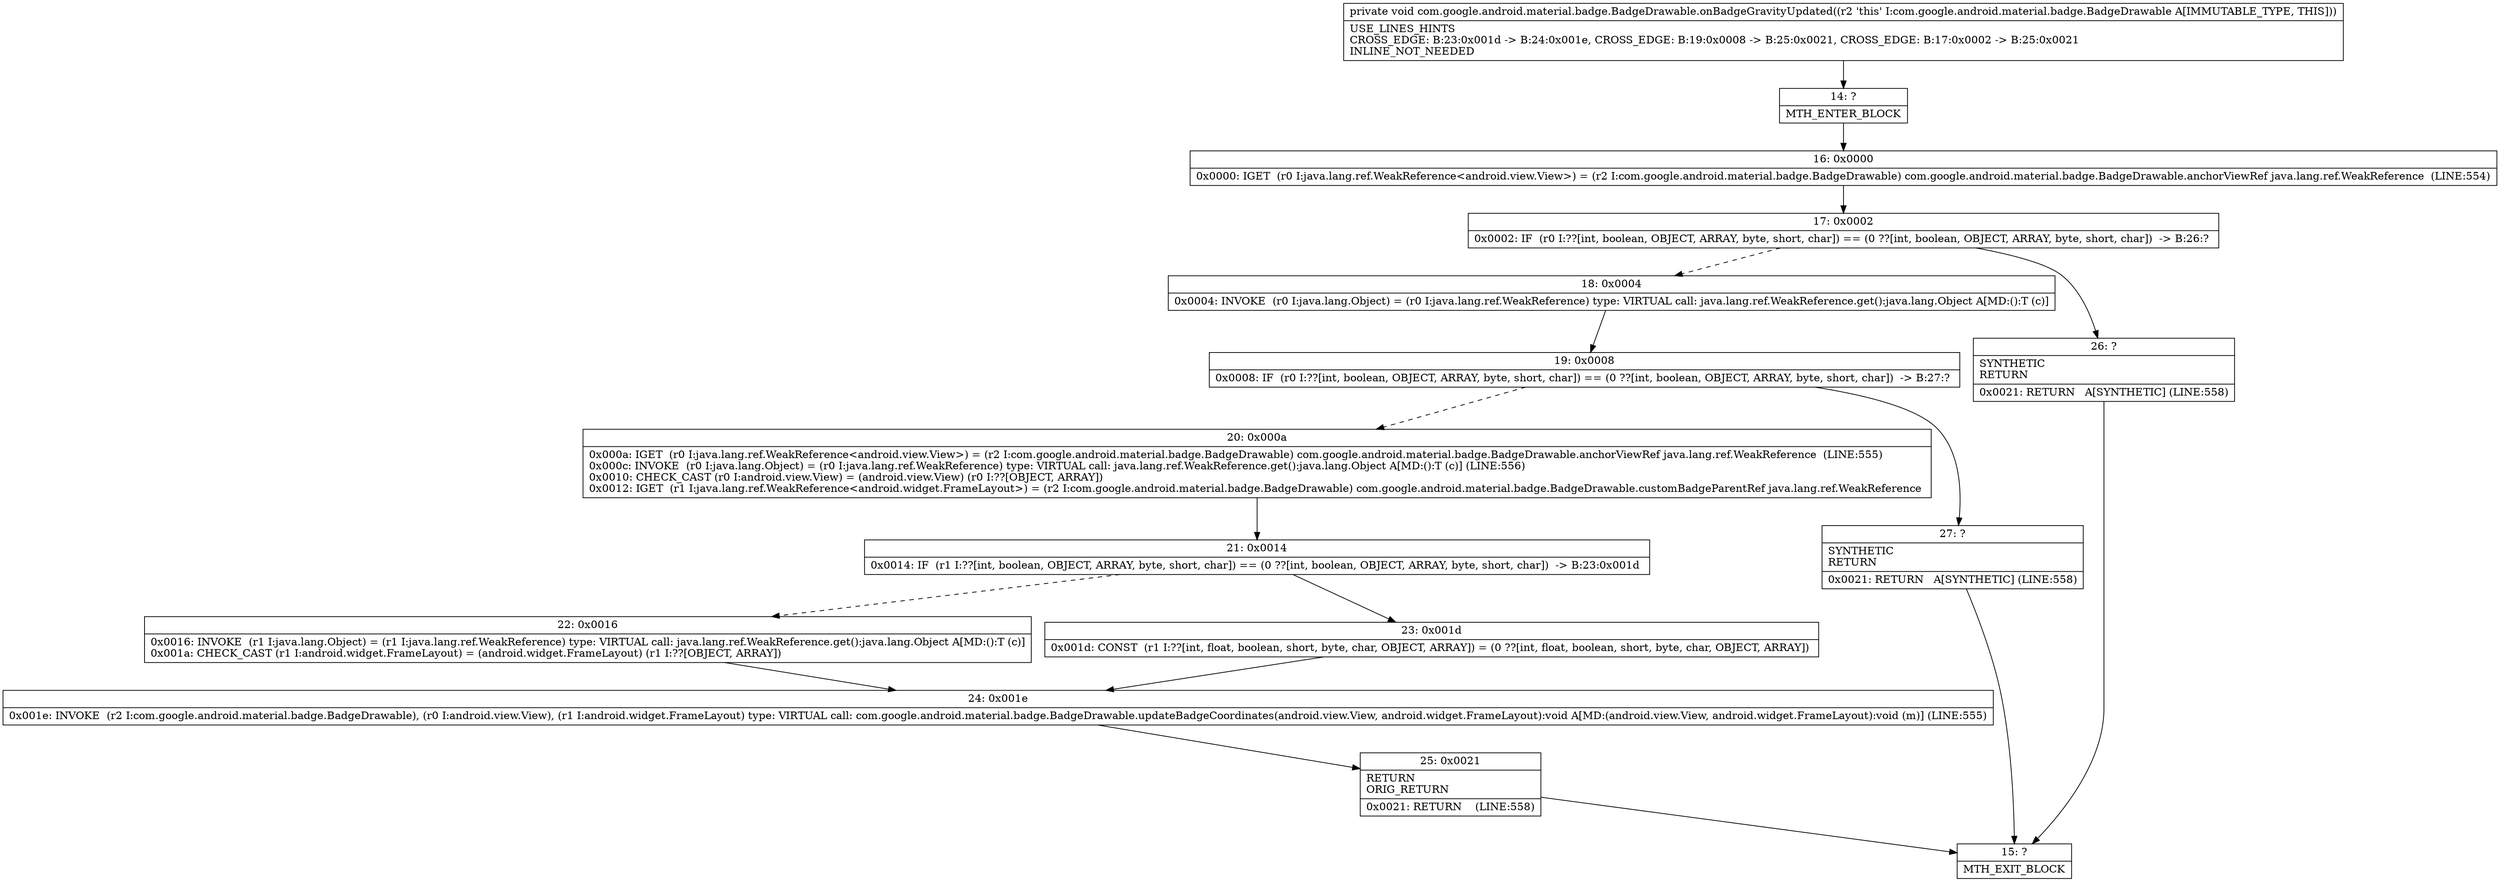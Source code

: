 digraph "CFG forcom.google.android.material.badge.BadgeDrawable.onBadgeGravityUpdated()V" {
Node_14 [shape=record,label="{14\:\ ?|MTH_ENTER_BLOCK\l}"];
Node_16 [shape=record,label="{16\:\ 0x0000|0x0000: IGET  (r0 I:java.lang.ref.WeakReference\<android.view.View\>) = (r2 I:com.google.android.material.badge.BadgeDrawable) com.google.android.material.badge.BadgeDrawable.anchorViewRef java.lang.ref.WeakReference  (LINE:554)\l}"];
Node_17 [shape=record,label="{17\:\ 0x0002|0x0002: IF  (r0 I:??[int, boolean, OBJECT, ARRAY, byte, short, char]) == (0 ??[int, boolean, OBJECT, ARRAY, byte, short, char])  \-\> B:26:? \l}"];
Node_18 [shape=record,label="{18\:\ 0x0004|0x0004: INVOKE  (r0 I:java.lang.Object) = (r0 I:java.lang.ref.WeakReference) type: VIRTUAL call: java.lang.ref.WeakReference.get():java.lang.Object A[MD:():T (c)]\l}"];
Node_19 [shape=record,label="{19\:\ 0x0008|0x0008: IF  (r0 I:??[int, boolean, OBJECT, ARRAY, byte, short, char]) == (0 ??[int, boolean, OBJECT, ARRAY, byte, short, char])  \-\> B:27:? \l}"];
Node_20 [shape=record,label="{20\:\ 0x000a|0x000a: IGET  (r0 I:java.lang.ref.WeakReference\<android.view.View\>) = (r2 I:com.google.android.material.badge.BadgeDrawable) com.google.android.material.badge.BadgeDrawable.anchorViewRef java.lang.ref.WeakReference  (LINE:555)\l0x000c: INVOKE  (r0 I:java.lang.Object) = (r0 I:java.lang.ref.WeakReference) type: VIRTUAL call: java.lang.ref.WeakReference.get():java.lang.Object A[MD:():T (c)] (LINE:556)\l0x0010: CHECK_CAST (r0 I:android.view.View) = (android.view.View) (r0 I:??[OBJECT, ARRAY]) \l0x0012: IGET  (r1 I:java.lang.ref.WeakReference\<android.widget.FrameLayout\>) = (r2 I:com.google.android.material.badge.BadgeDrawable) com.google.android.material.badge.BadgeDrawable.customBadgeParentRef java.lang.ref.WeakReference \l}"];
Node_21 [shape=record,label="{21\:\ 0x0014|0x0014: IF  (r1 I:??[int, boolean, OBJECT, ARRAY, byte, short, char]) == (0 ??[int, boolean, OBJECT, ARRAY, byte, short, char])  \-\> B:23:0x001d \l}"];
Node_22 [shape=record,label="{22\:\ 0x0016|0x0016: INVOKE  (r1 I:java.lang.Object) = (r1 I:java.lang.ref.WeakReference) type: VIRTUAL call: java.lang.ref.WeakReference.get():java.lang.Object A[MD:():T (c)]\l0x001a: CHECK_CAST (r1 I:android.widget.FrameLayout) = (android.widget.FrameLayout) (r1 I:??[OBJECT, ARRAY]) \l}"];
Node_24 [shape=record,label="{24\:\ 0x001e|0x001e: INVOKE  (r2 I:com.google.android.material.badge.BadgeDrawable), (r0 I:android.view.View), (r1 I:android.widget.FrameLayout) type: VIRTUAL call: com.google.android.material.badge.BadgeDrawable.updateBadgeCoordinates(android.view.View, android.widget.FrameLayout):void A[MD:(android.view.View, android.widget.FrameLayout):void (m)] (LINE:555)\l}"];
Node_25 [shape=record,label="{25\:\ 0x0021|RETURN\lORIG_RETURN\l|0x0021: RETURN    (LINE:558)\l}"];
Node_15 [shape=record,label="{15\:\ ?|MTH_EXIT_BLOCK\l}"];
Node_23 [shape=record,label="{23\:\ 0x001d|0x001d: CONST  (r1 I:??[int, float, boolean, short, byte, char, OBJECT, ARRAY]) = (0 ??[int, float, boolean, short, byte, char, OBJECT, ARRAY]) \l}"];
Node_27 [shape=record,label="{27\:\ ?|SYNTHETIC\lRETURN\l|0x0021: RETURN   A[SYNTHETIC] (LINE:558)\l}"];
Node_26 [shape=record,label="{26\:\ ?|SYNTHETIC\lRETURN\l|0x0021: RETURN   A[SYNTHETIC] (LINE:558)\l}"];
MethodNode[shape=record,label="{private void com.google.android.material.badge.BadgeDrawable.onBadgeGravityUpdated((r2 'this' I:com.google.android.material.badge.BadgeDrawable A[IMMUTABLE_TYPE, THIS]))  | USE_LINES_HINTS\lCROSS_EDGE: B:23:0x001d \-\> B:24:0x001e, CROSS_EDGE: B:19:0x0008 \-\> B:25:0x0021, CROSS_EDGE: B:17:0x0002 \-\> B:25:0x0021\lINLINE_NOT_NEEDED\l}"];
MethodNode -> Node_14;Node_14 -> Node_16;
Node_16 -> Node_17;
Node_17 -> Node_18[style=dashed];
Node_17 -> Node_26;
Node_18 -> Node_19;
Node_19 -> Node_20[style=dashed];
Node_19 -> Node_27;
Node_20 -> Node_21;
Node_21 -> Node_22[style=dashed];
Node_21 -> Node_23;
Node_22 -> Node_24;
Node_24 -> Node_25;
Node_25 -> Node_15;
Node_23 -> Node_24;
Node_27 -> Node_15;
Node_26 -> Node_15;
}


